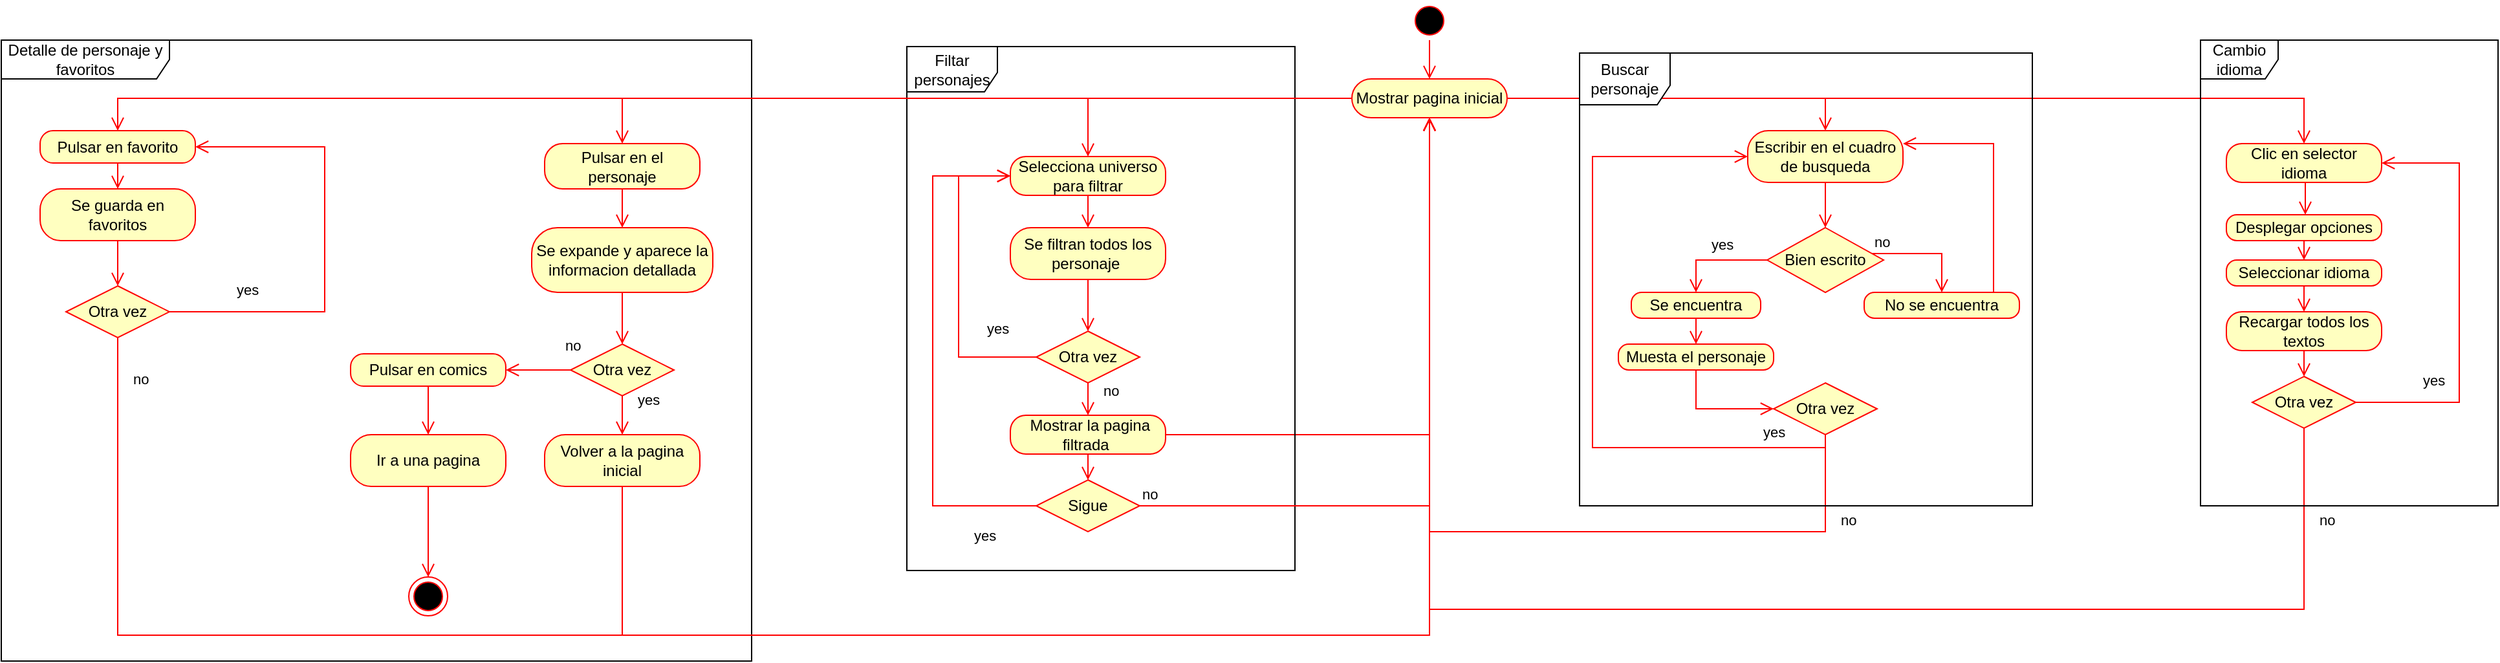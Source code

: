 <mxfile version="26.2.3">
  <diagram id="_k8HdVeGjoaW4lcsoeBy" name="Página-1">
    <mxGraphModel dx="2233" dy="1722" grid="1" gridSize="10" guides="1" tooltips="1" connect="1" arrows="1" fold="1" page="1" pageScale="1" pageWidth="827" pageHeight="1169" math="0" shadow="0">
      <root>
        <mxCell id="0" />
        <mxCell id="1" parent="0" />
        <mxCell id="YumCOL-C7TULn1oq75Tp-16" value="" style="ellipse;html=1;shape=startState;fillColor=#000000;strokeColor=#ff0000;" parent="1" vertex="1">
          <mxGeometry x="399" y="-230" width="30" height="30" as="geometry" />
        </mxCell>
        <mxCell id="YumCOL-C7TULn1oq75Tp-17" value="" style="edgeStyle=orthogonalEdgeStyle;html=1;verticalAlign=bottom;endArrow=open;endSize=8;strokeColor=#ff0000;rounded=0;" parent="1" source="YumCOL-C7TULn1oq75Tp-16" target="YumCOL-C7TULn1oq75Tp-21" edge="1">
          <mxGeometry relative="1" as="geometry">
            <mxPoint x="414.0" y="-140" as="targetPoint" />
          </mxGeometry>
        </mxCell>
        <mxCell id="YumCOL-C7TULn1oq75Tp-21" value="Mostrar pagina inicial" style="rounded=1;whiteSpace=wrap;html=1;arcSize=50;fontColor=#000000;fillColor=#ffffc0;strokeColor=#ff0000;" parent="1" vertex="1">
          <mxGeometry x="354" y="-170" width="120" height="30" as="geometry" />
        </mxCell>
        <mxCell id="YumCOL-C7TULn1oq75Tp-22" value="" style="edgeStyle=orthogonalEdgeStyle;html=1;verticalAlign=bottom;endArrow=open;endSize=8;strokeColor=#ff0000;rounded=0;" parent="1" source="YumCOL-C7TULn1oq75Tp-21" target="D-d8iR-5o8ocIs88Af24-23" edge="1">
          <mxGeometry relative="1" as="geometry">
            <mxPoint x="660" y="-160" as="targetPoint" />
          </mxGeometry>
        </mxCell>
        <mxCell id="YumCOL-C7TULn1oq75Tp-25" value="" style="ellipse;html=1;shape=endState;fillColor=#000000;strokeColor=#ff0000;" parent="1" vertex="1">
          <mxGeometry x="-375" y="215" width="30" height="30" as="geometry" />
        </mxCell>
        <mxCell id="D-d8iR-5o8ocIs88Af24-1" value="Otra vez" style="rhombus;whiteSpace=wrap;html=1;fontColor=#000000;fillColor=#ffffc0;strokeColor=#ff0000;" parent="1" vertex="1">
          <mxGeometry x="1050" y="60" width="80" height="40" as="geometry" />
        </mxCell>
        <mxCell id="D-d8iR-5o8ocIs88Af24-2" value="no" style="edgeStyle=orthogonalEdgeStyle;html=1;align=left;verticalAlign=bottom;endArrow=open;endSize=8;strokeColor=#ff0000;rounded=0;" parent="1" source="D-d8iR-5o8ocIs88Af24-1" target="YumCOL-C7TULn1oq75Tp-21" edge="1">
          <mxGeometry x="-0.866" y="10" relative="1" as="geometry">
            <mxPoint x="1090" y="180" as="targetPoint" />
            <Array as="points">
              <mxPoint x="1090" y="240" />
              <mxPoint x="414" y="240" />
            </Array>
            <mxPoint as="offset" />
          </mxGeometry>
        </mxCell>
        <mxCell id="D-d8iR-5o8ocIs88Af24-3" value="yes" style="edgeStyle=orthogonalEdgeStyle;html=1;align=left;verticalAlign=top;endArrow=open;endSize=8;strokeColor=#ff0000;rounded=0;" parent="1" source="D-d8iR-5o8ocIs88Af24-1" target="D-d8iR-5o8ocIs88Af24-23" edge="1">
          <mxGeometry x="-0.323" y="30" relative="1" as="geometry">
            <mxPoint x="1170" y="90" as="targetPoint" />
            <Array as="points">
              <mxPoint x="1210" y="80" />
              <mxPoint x="1210" y="-105" />
            </Array>
            <mxPoint as="offset" />
          </mxGeometry>
        </mxCell>
        <mxCell id="D-d8iR-5o8ocIs88Af24-16" value="Bien escrito" style="rhombus;whiteSpace=wrap;html=1;fontColor=#000000;fillColor=#ffffc0;strokeColor=#ff0000;" parent="1" vertex="1">
          <mxGeometry x="675" y="-55" width="90" height="50" as="geometry" />
        </mxCell>
        <mxCell id="D-d8iR-5o8ocIs88Af24-17" value="no" style="edgeStyle=orthogonalEdgeStyle;html=1;align=left;verticalAlign=bottom;endArrow=open;endSize=8;strokeColor=#ff0000;rounded=0;" parent="1" source="D-d8iR-5o8ocIs88Af24-16" target="D-d8iR-5o8ocIs88Af24-35" edge="1">
          <mxGeometry x="-1" relative="1" as="geometry">
            <mxPoint x="800.12" y="5" as="targetPoint" />
            <mxPoint x="780.002" y="-104.941" as="sourcePoint" />
            <Array as="points">
              <mxPoint x="810" y="-35" />
            </Array>
          </mxGeometry>
        </mxCell>
        <mxCell id="D-d8iR-5o8ocIs88Af24-18" value="yes" style="edgeStyle=orthogonalEdgeStyle;html=1;align=left;verticalAlign=top;endArrow=open;endSize=8;strokeColor=#ff0000;rounded=0;" parent="1" source="D-d8iR-5o8ocIs88Af24-16" target="D-d8iR-5o8ocIs88Af24-38" edge="1">
          <mxGeometry x="0.126" y="-25" relative="1" as="geometry">
            <mxPoint x="660" y="5" as="targetPoint" />
            <Array as="points">
              <mxPoint x="620" y="-30" />
            </Array>
            <mxPoint as="offset" />
          </mxGeometry>
        </mxCell>
        <mxCell id="D-d8iR-5o8ocIs88Af24-19" value="" style="edgeStyle=orthogonalEdgeStyle;html=1;verticalAlign=bottom;endArrow=open;endSize=8;strokeColor=#ff0000;rounded=0;" parent="1" source="YumCOL-C7TULn1oq75Tp-21" target="D-d8iR-5o8ocIs88Af24-48" edge="1">
          <mxGeometry relative="1" as="geometry">
            <mxPoint x="150" y="-80" as="targetPoint" />
            <mxPoint x="484" y="-145" as="sourcePoint" />
          </mxGeometry>
        </mxCell>
        <mxCell id="D-d8iR-5o8ocIs88Af24-20" value="" style="edgeStyle=orthogonalEdgeStyle;html=1;verticalAlign=bottom;endArrow=open;endSize=8;strokeColor=#ff0000;rounded=0;" parent="1" source="YumCOL-C7TULn1oq75Tp-21" target="D-d8iR-5o8ocIs88Af24-58" edge="1">
          <mxGeometry relative="1" as="geometry">
            <mxPoint x="-329.957" y="-74.978" as="targetPoint" />
            <mxPoint x="494" y="-135" as="sourcePoint" />
          </mxGeometry>
        </mxCell>
        <mxCell id="D-d8iR-5o8ocIs88Af24-21" value="" style="edgeStyle=orthogonalEdgeStyle;html=1;verticalAlign=bottom;endArrow=open;endSize=8;strokeColor=#ff0000;rounded=0;" parent="1" source="YumCOL-C7TULn1oq75Tp-21" target="D-d8iR-5o8ocIs88Af24-33" edge="1">
          <mxGeometry relative="1" as="geometry">
            <mxPoint x="530" y="-100" as="targetPoint" />
            <mxPoint x="364" y="-145" as="sourcePoint" />
          </mxGeometry>
        </mxCell>
        <mxCell id="D-d8iR-5o8ocIs88Af24-23" value="Clic en selector idioma" style="rounded=1;whiteSpace=wrap;html=1;arcSize=40;fontColor=#000000;fillColor=#ffffc0;strokeColor=#ff0000;" parent="1" vertex="1">
          <mxGeometry x="1030" y="-120" width="120" height="30" as="geometry" />
        </mxCell>
        <mxCell id="D-d8iR-5o8ocIs88Af24-24" value="" style="edgeStyle=orthogonalEdgeStyle;html=1;verticalAlign=bottom;endArrow=open;endSize=8;strokeColor=#ff0000;rounded=0;" parent="1" target="D-d8iR-5o8ocIs88Af24-25" edge="1">
          <mxGeometry relative="1" as="geometry">
            <mxPoint x="1091.029" y="-65" as="targetPoint" />
            <Array as="points">
              <mxPoint x="1091" y="-90" />
            </Array>
            <mxPoint x="1090" y="-90" as="sourcePoint" />
          </mxGeometry>
        </mxCell>
        <mxCell id="D-d8iR-5o8ocIs88Af24-25" value="Desplegar opciones" style="rounded=1;whiteSpace=wrap;html=1;arcSize=40;fontColor=#000000;fillColor=#ffffc0;strokeColor=#ff0000;" parent="1" vertex="1">
          <mxGeometry x="1030" y="-65" width="120" height="20" as="geometry" />
        </mxCell>
        <mxCell id="D-d8iR-5o8ocIs88Af24-26" value="" style="edgeStyle=orthogonalEdgeStyle;html=1;verticalAlign=bottom;endArrow=open;endSize=8;strokeColor=#ff0000;rounded=0;" parent="1" source="D-d8iR-5o8ocIs88Af24-25" target="D-d8iR-5o8ocIs88Af24-27" edge="1">
          <mxGeometry relative="1" as="geometry">
            <mxPoint x="1090" y="-20" as="targetPoint" />
            <Array as="points">
              <mxPoint x="1090" y="-30" />
              <mxPoint x="1090" y="-30" />
            </Array>
          </mxGeometry>
        </mxCell>
        <mxCell id="D-d8iR-5o8ocIs88Af24-27" value="Seleccionar idioma" style="rounded=1;whiteSpace=wrap;html=1;arcSize=40;fontColor=#000000;fillColor=#ffffc0;strokeColor=#ff0000;" parent="1" vertex="1">
          <mxGeometry x="1030" y="-30" width="120" height="20" as="geometry" />
        </mxCell>
        <mxCell id="D-d8iR-5o8ocIs88Af24-28" value="" style="edgeStyle=orthogonalEdgeStyle;html=1;verticalAlign=bottom;endArrow=open;endSize=8;strokeColor=#ff0000;rounded=0;" parent="1" source="D-d8iR-5o8ocIs88Af24-27" target="D-d8iR-5o8ocIs88Af24-29" edge="1">
          <mxGeometry relative="1" as="geometry">
            <mxPoint x="1090" y="30" as="targetPoint" />
          </mxGeometry>
        </mxCell>
        <mxCell id="D-d8iR-5o8ocIs88Af24-29" value="Recargar todos los textos" style="rounded=1;whiteSpace=wrap;html=1;arcSize=40;fontColor=#000000;fillColor=#ffffc0;strokeColor=#ff0000;" parent="1" vertex="1">
          <mxGeometry x="1030" y="10" width="120" height="30" as="geometry" />
        </mxCell>
        <mxCell id="D-d8iR-5o8ocIs88Af24-30" value="" style="edgeStyle=orthogonalEdgeStyle;html=1;verticalAlign=bottom;endArrow=open;endSize=8;strokeColor=#ff0000;rounded=0;" parent="1" source="D-d8iR-5o8ocIs88Af24-29" target="D-d8iR-5o8ocIs88Af24-1" edge="1">
          <mxGeometry relative="1" as="geometry">
            <mxPoint x="1090" y="110" as="targetPoint" />
          </mxGeometry>
        </mxCell>
        <mxCell id="D-d8iR-5o8ocIs88Af24-32" value="Cambio idioma" style="shape=umlFrame;whiteSpace=wrap;html=1;pointerEvents=0;" parent="1" vertex="1">
          <mxGeometry x="1010" y="-200" width="230" height="360" as="geometry" />
        </mxCell>
        <mxCell id="D-d8iR-5o8ocIs88Af24-33" value="Escribir en el cuadro de busqueda" style="rounded=1;whiteSpace=wrap;html=1;arcSize=40;fontColor=#000000;fillColor=#ffffc0;strokeColor=#ff0000;" parent="1" vertex="1">
          <mxGeometry x="660" y="-130" width="120" height="40" as="geometry" />
        </mxCell>
        <mxCell id="D-d8iR-5o8ocIs88Af24-34" value="" style="edgeStyle=orthogonalEdgeStyle;html=1;verticalAlign=bottom;endArrow=open;endSize=8;strokeColor=#ff0000;rounded=0;" parent="1" source="D-d8iR-5o8ocIs88Af24-33" target="D-d8iR-5o8ocIs88Af24-16" edge="1">
          <mxGeometry relative="1" as="geometry">
            <mxPoint x="720" y="-55" as="targetPoint" />
          </mxGeometry>
        </mxCell>
        <mxCell id="D-d8iR-5o8ocIs88Af24-37" style="edgeStyle=orthogonalEdgeStyle;rounded=0;orthogonalLoop=1;jettySize=auto;html=1;exitX=0.5;exitY=1;exitDx=0;exitDy=0;" parent="1" source="D-d8iR-5o8ocIs88Af24-35" edge="1">
          <mxGeometry relative="1" as="geometry">
            <mxPoint x="809.588" y="5" as="targetPoint" />
          </mxGeometry>
        </mxCell>
        <mxCell id="D-d8iR-5o8ocIs88Af24-35" value="No se encuentra" style="rounded=1;whiteSpace=wrap;html=1;arcSize=40;fontColor=#000000;fillColor=#ffffc0;strokeColor=#ff0000;" parent="1" vertex="1">
          <mxGeometry x="750" y="-5" width="120" height="20" as="geometry" />
        </mxCell>
        <mxCell id="D-d8iR-5o8ocIs88Af24-36" value="" style="edgeStyle=orthogonalEdgeStyle;html=1;verticalAlign=bottom;endArrow=open;endSize=8;strokeColor=#ff0000;rounded=0;" parent="1" source="D-d8iR-5o8ocIs88Af24-35" target="D-d8iR-5o8ocIs88Af24-33" edge="1">
          <mxGeometry relative="1" as="geometry">
            <mxPoint x="790" y="-90" as="targetPoint" />
            <Array as="points">
              <mxPoint x="850" y="-120" />
            </Array>
          </mxGeometry>
        </mxCell>
        <mxCell id="D-d8iR-5o8ocIs88Af24-38" value="Se encuentra" style="rounded=1;whiteSpace=wrap;html=1;arcSize=40;fontColor=#000000;fillColor=#ffffc0;strokeColor=#ff0000;" parent="1" vertex="1">
          <mxGeometry x="570" y="-5" width="100" height="20" as="geometry" />
        </mxCell>
        <mxCell id="D-d8iR-5o8ocIs88Af24-39" value="" style="edgeStyle=orthogonalEdgeStyle;html=1;verticalAlign=bottom;endArrow=open;endSize=8;strokeColor=#ff0000;rounded=0;" parent="1" source="D-d8iR-5o8ocIs88Af24-38" target="D-d8iR-5o8ocIs88Af24-41" edge="1">
          <mxGeometry relative="1" as="geometry">
            <mxPoint x="620" y="45" as="targetPoint" />
          </mxGeometry>
        </mxCell>
        <mxCell id="D-d8iR-5o8ocIs88Af24-41" value="Muesta el personaje" style="rounded=1;whiteSpace=wrap;html=1;arcSize=40;fontColor=#000000;fillColor=#ffffc0;strokeColor=#ff0000;" parent="1" vertex="1">
          <mxGeometry x="560" y="35" width="120" height="20" as="geometry" />
        </mxCell>
        <mxCell id="D-d8iR-5o8ocIs88Af24-42" value="" style="edgeStyle=orthogonalEdgeStyle;html=1;verticalAlign=bottom;endArrow=open;endSize=8;strokeColor=#ff0000;rounded=0;" parent="1" source="D-d8iR-5o8ocIs88Af24-41" target="D-d8iR-5o8ocIs88Af24-43" edge="1">
          <mxGeometry relative="1" as="geometry">
            <mxPoint x="620" y="85" as="targetPoint" />
            <Array as="points">
              <mxPoint x="620" y="85" />
            </Array>
          </mxGeometry>
        </mxCell>
        <mxCell id="D-d8iR-5o8ocIs88Af24-43" value="Otra vez" style="rhombus;whiteSpace=wrap;html=1;fontColor=#000000;fillColor=#ffffc0;strokeColor=#ff0000;" parent="1" vertex="1">
          <mxGeometry x="680" y="65" width="80" height="40" as="geometry" />
        </mxCell>
        <mxCell id="D-d8iR-5o8ocIs88Af24-44" value="no" style="edgeStyle=orthogonalEdgeStyle;html=1;align=left;verticalAlign=bottom;endArrow=open;endSize=8;strokeColor=#ff0000;rounded=0;" parent="1" source="D-d8iR-5o8ocIs88Af24-43" target="YumCOL-C7TULn1oq75Tp-21" edge="1">
          <mxGeometry x="-0.786" y="10" relative="1" as="geometry">
            <mxPoint x="720" y="155" as="targetPoint" />
            <Array as="points">
              <mxPoint x="720" y="180" />
              <mxPoint x="414" y="180" />
            </Array>
            <mxPoint x="10" y="-10" as="offset" />
          </mxGeometry>
        </mxCell>
        <mxCell id="D-d8iR-5o8ocIs88Af24-45" value="yes" style="edgeStyle=orthogonalEdgeStyle;html=1;align=left;verticalAlign=top;endArrow=open;endSize=8;strokeColor=#ff0000;rounded=0;" parent="1" source="D-d8iR-5o8ocIs88Af24-43" target="D-d8iR-5o8ocIs88Af24-33" edge="1">
          <mxGeometry x="-0.776" y="-25" relative="1" as="geometry">
            <mxPoint x="720" y="165" as="targetPoint" />
            <Array as="points">
              <mxPoint x="720" y="115" />
              <mxPoint x="540" y="115" />
              <mxPoint x="540" y="-110" />
            </Array>
            <mxPoint as="offset" />
          </mxGeometry>
        </mxCell>
        <mxCell id="D-d8iR-5o8ocIs88Af24-46" value="Buscar personaje" style="shape=umlFrame;whiteSpace=wrap;html=1;pointerEvents=0;width=70;height=40;" parent="1" vertex="1">
          <mxGeometry x="530" y="-190" width="350" height="350" as="geometry" />
        </mxCell>
        <mxCell id="D-d8iR-5o8ocIs88Af24-48" value="Selecciona universo para filtrar" style="rounded=1;whiteSpace=wrap;html=1;arcSize=40;fontColor=#000000;fillColor=#ffffc0;strokeColor=#ff0000;" parent="1" vertex="1">
          <mxGeometry x="90" y="-110" width="120" height="30" as="geometry" />
        </mxCell>
        <mxCell id="D-d8iR-5o8ocIs88Af24-49" value="" style="edgeStyle=orthogonalEdgeStyle;html=1;verticalAlign=bottom;endArrow=open;endSize=8;strokeColor=#ff0000;rounded=0;" parent="1" source="D-d8iR-5o8ocIs88Af24-48" target="D-d8iR-5o8ocIs88Af24-50" edge="1">
          <mxGeometry relative="1" as="geometry">
            <mxPoint x="150" y="-40" as="targetPoint" />
          </mxGeometry>
        </mxCell>
        <mxCell id="D-d8iR-5o8ocIs88Af24-50" value="Se filtran todos los personaje&amp;nbsp;" style="rounded=1;whiteSpace=wrap;html=1;arcSize=40;fontColor=#000000;fillColor=#ffffc0;strokeColor=#ff0000;" parent="1" vertex="1">
          <mxGeometry x="90" y="-55" width="120" height="40" as="geometry" />
        </mxCell>
        <mxCell id="D-d8iR-5o8ocIs88Af24-51" value="" style="edgeStyle=orthogonalEdgeStyle;html=1;verticalAlign=bottom;endArrow=open;endSize=8;strokeColor=#ff0000;rounded=0;" parent="1" source="D-d8iR-5o8ocIs88Af24-50" target="D-d8iR-5o8ocIs88Af24-52" edge="1">
          <mxGeometry relative="1" as="geometry">
            <mxPoint x="90" y="90" as="targetPoint" />
            <Array as="points">
              <mxPoint x="150" y="20" />
              <mxPoint x="150" y="20" />
            </Array>
          </mxGeometry>
        </mxCell>
        <mxCell id="D-d8iR-5o8ocIs88Af24-52" value="Otra vez" style="rhombus;whiteSpace=wrap;html=1;fontColor=#000000;fillColor=#ffffc0;strokeColor=#ff0000;" parent="1" vertex="1">
          <mxGeometry x="110" y="25" width="80" height="40" as="geometry" />
        </mxCell>
        <mxCell id="D-d8iR-5o8ocIs88Af24-53" value="no" style="edgeStyle=orthogonalEdgeStyle;html=1;align=left;verticalAlign=bottom;endArrow=open;endSize=8;strokeColor=#ff0000;rounded=0;" parent="1" source="D-d8iR-5o8ocIs88Af24-52" target="D-d8iR-5o8ocIs88Af24-55" edge="1">
          <mxGeometry x="0.2" y="10" relative="1" as="geometry">
            <mxPoint x="150" y="110" as="targetPoint" />
            <mxPoint as="offset" />
          </mxGeometry>
        </mxCell>
        <mxCell id="D-d8iR-5o8ocIs88Af24-54" value="yes" style="edgeStyle=orthogonalEdgeStyle;html=1;align=left;verticalAlign=top;endArrow=open;endSize=8;strokeColor=#ff0000;rounded=0;" parent="1" source="D-d8iR-5o8ocIs88Af24-52" target="D-d8iR-5o8ocIs88Af24-48" edge="1">
          <mxGeometry x="-0.208" y="-20" relative="1" as="geometry">
            <mxPoint x="150" y="120" as="targetPoint" />
            <Array as="points">
              <mxPoint x="50" y="45" />
              <mxPoint x="50" y="-95" />
            </Array>
            <mxPoint as="offset" />
          </mxGeometry>
        </mxCell>
        <mxCell id="D-d8iR-5o8ocIs88Af24-55" value="&amp;nbsp;Mostrar la pagina filtrada&amp;nbsp;" style="rounded=1;whiteSpace=wrap;html=1;arcSize=40;fontColor=#000000;fillColor=#ffffc0;strokeColor=#ff0000;" parent="1" vertex="1">
          <mxGeometry x="90" y="90" width="120" height="30" as="geometry" />
        </mxCell>
        <mxCell id="D-d8iR-5o8ocIs88Af24-56" value="" style="edgeStyle=orthogonalEdgeStyle;html=1;verticalAlign=bottom;endArrow=open;endSize=8;strokeColor=#ff0000;rounded=0;" parent="1" source="D-d8iR-5o8ocIs88Af24-55" target="YumCOL-C7TULn1oq75Tp-21" edge="1">
          <mxGeometry relative="1" as="geometry">
            <mxPoint x="150" y="205" as="targetPoint" />
          </mxGeometry>
        </mxCell>
        <mxCell id="D-d8iR-5o8ocIs88Af24-57" value="Filtar personajes" style="shape=umlFrame;whiteSpace=wrap;html=1;pointerEvents=0;width=70;height=35;" parent="1" vertex="1">
          <mxGeometry x="10" y="-195" width="300" height="405" as="geometry" />
        </mxCell>
        <mxCell id="D-d8iR-5o8ocIs88Af24-58" value="Pulsar en el personaje" style="rounded=1;whiteSpace=wrap;html=1;arcSize=40;fontColor=#000000;fillColor=#ffffc0;strokeColor=#ff0000;" parent="1" vertex="1">
          <mxGeometry x="-270" y="-120" width="120" height="35" as="geometry" />
        </mxCell>
        <mxCell id="D-d8iR-5o8ocIs88Af24-59" value="" style="edgeStyle=orthogonalEdgeStyle;html=1;verticalAlign=bottom;endArrow=open;endSize=8;strokeColor=#ff0000;rounded=0;" parent="1" source="D-d8iR-5o8ocIs88Af24-58" target="D-d8iR-5o8ocIs88Af24-60" edge="1">
          <mxGeometry relative="1" as="geometry">
            <mxPoint x="-210" y="-45" as="targetPoint" />
          </mxGeometry>
        </mxCell>
        <mxCell id="D-d8iR-5o8ocIs88Af24-60" value="Se expande y aparece la informacion detallada" style="rounded=1;whiteSpace=wrap;html=1;arcSize=40;fontColor=#000000;fillColor=#ffffc0;strokeColor=#ff0000;" parent="1" vertex="1">
          <mxGeometry x="-280" y="-55" width="140" height="50" as="geometry" />
        </mxCell>
        <mxCell id="D-d8iR-5o8ocIs88Af24-61" value="" style="edgeStyle=orthogonalEdgeStyle;html=1;verticalAlign=bottom;endArrow=open;endSize=8;strokeColor=#ff0000;rounded=0;" parent="1" source="D-d8iR-5o8ocIs88Af24-60" target="D-d8iR-5o8ocIs88Af24-62" edge="1">
          <mxGeometry relative="1" as="geometry">
            <mxPoint x="-210" y="55" as="targetPoint" />
          </mxGeometry>
        </mxCell>
        <mxCell id="D-d8iR-5o8ocIs88Af24-62" value="Otra vez" style="rhombus;whiteSpace=wrap;html=1;fontColor=#000000;fillColor=#ffffc0;strokeColor=#ff0000;" parent="1" vertex="1">
          <mxGeometry x="-250" y="35" width="80" height="40" as="geometry" />
        </mxCell>
        <mxCell id="D-d8iR-5o8ocIs88Af24-63" value="no" style="edgeStyle=orthogonalEdgeStyle;html=1;align=left;verticalAlign=bottom;endArrow=open;endSize=8;strokeColor=#ff0000;rounded=0;" parent="1" source="D-d8iR-5o8ocIs88Af24-62" target="D-d8iR-5o8ocIs88Af24-67" edge="1">
          <mxGeometry x="-0.764" y="-10" relative="1" as="geometry">
            <mxPoint x="-380" y="95" as="targetPoint" />
            <mxPoint as="offset" />
          </mxGeometry>
        </mxCell>
        <mxCell id="D-d8iR-5o8ocIs88Af24-64" value="yes" style="edgeStyle=orthogonalEdgeStyle;html=1;align=left;verticalAlign=top;endArrow=open;endSize=8;strokeColor=#ff0000;rounded=0;" parent="1" source="D-d8iR-5o8ocIs88Af24-62" target="D-d8iR-5o8ocIs88Af24-65" edge="1">
          <mxGeometry x="-1" y="14" relative="1" as="geometry">
            <mxPoint x="-210" y="117" as="targetPoint" />
            <mxPoint x="-4" y="-10" as="offset" />
          </mxGeometry>
        </mxCell>
        <mxCell id="D-d8iR-5o8ocIs88Af24-65" value="Volver a la pagina inicial" style="rounded=1;whiteSpace=wrap;html=1;arcSize=40;fontColor=#000000;fillColor=#ffffc0;strokeColor=#ff0000;" parent="1" vertex="1">
          <mxGeometry x="-270" y="105" width="120" height="40" as="geometry" />
        </mxCell>
        <mxCell id="D-d8iR-5o8ocIs88Af24-66" value="" style="edgeStyle=orthogonalEdgeStyle;html=1;verticalAlign=bottom;endArrow=open;endSize=8;strokeColor=#ff0000;rounded=0;" parent="1" source="D-d8iR-5o8ocIs88Af24-65" target="YumCOL-C7TULn1oq75Tp-21" edge="1">
          <mxGeometry relative="1" as="geometry">
            <mxPoint x="-330" y="210" as="targetPoint" />
            <Array as="points">
              <mxPoint x="-210" y="260" />
              <mxPoint x="414" y="260" />
            </Array>
          </mxGeometry>
        </mxCell>
        <mxCell id="D-d8iR-5o8ocIs88Af24-67" value="Pulsar en comics" style="rounded=1;whiteSpace=wrap;html=1;arcSize=40;fontColor=#000000;fillColor=#ffffc0;strokeColor=#ff0000;" parent="1" vertex="1">
          <mxGeometry x="-420" y="42.5" width="120" height="25" as="geometry" />
        </mxCell>
        <mxCell id="D-d8iR-5o8ocIs88Af24-68" value="" style="edgeStyle=orthogonalEdgeStyle;html=1;verticalAlign=bottom;endArrow=open;endSize=8;strokeColor=#ff0000;rounded=0;" parent="1" source="D-d8iR-5o8ocIs88Af24-67" target="D-d8iR-5o8ocIs88Af24-69" edge="1">
          <mxGeometry relative="1" as="geometry">
            <mxPoint x="-360" y="125" as="targetPoint" />
            <Array as="points" />
          </mxGeometry>
        </mxCell>
        <mxCell id="D-d8iR-5o8ocIs88Af24-69" value="Ir a una pagina" style="rounded=1;whiteSpace=wrap;html=1;arcSize=40;fontColor=#000000;fillColor=#ffffc0;strokeColor=#ff0000;" parent="1" vertex="1">
          <mxGeometry x="-420" y="105" width="120" height="40" as="geometry" />
        </mxCell>
        <mxCell id="D-d8iR-5o8ocIs88Af24-70" value="" style="edgeStyle=orthogonalEdgeStyle;html=1;verticalAlign=bottom;endArrow=open;endSize=8;strokeColor=#ff0000;rounded=0;" parent="1" source="D-d8iR-5o8ocIs88Af24-69" target="YumCOL-C7TULn1oq75Tp-25" edge="1">
          <mxGeometry relative="1" as="geometry">
            <mxPoint x="-360" y="185" as="targetPoint" />
          </mxGeometry>
        </mxCell>
        <mxCell id="D-d8iR-5o8ocIs88Af24-72" value="Detalle de personaje y favoritos" style="shape=umlFrame;whiteSpace=wrap;html=1;pointerEvents=0;width=130;height=30;" parent="1" vertex="1">
          <mxGeometry x="-690" y="-200" width="580" height="480" as="geometry" />
        </mxCell>
        <mxCell id="hnUUF3U-iDuPoO4mx8um-9" value="Sigue" style="rhombus;whiteSpace=wrap;html=1;fontColor=#000000;fillColor=#ffffc0;strokeColor=#ff0000;" parent="1" vertex="1">
          <mxGeometry x="110" y="140" width="80" height="40" as="geometry" />
        </mxCell>
        <mxCell id="hnUUF3U-iDuPoO4mx8um-10" value="no" style="edgeStyle=orthogonalEdgeStyle;html=1;align=left;verticalAlign=bottom;endArrow=open;endSize=8;strokeColor=#ff0000;rounded=0;" parent="1" source="hnUUF3U-iDuPoO4mx8um-9" target="YumCOL-C7TULn1oq75Tp-21" edge="1">
          <mxGeometry x="-1" relative="1" as="geometry">
            <mxPoint x="290" y="160" as="targetPoint" />
          </mxGeometry>
        </mxCell>
        <mxCell id="hnUUF3U-iDuPoO4mx8um-11" value="yes" style="edgeStyle=orthogonalEdgeStyle;html=1;align=left;verticalAlign=top;endArrow=open;endSize=8;strokeColor=#ff0000;rounded=0;" parent="1" source="hnUUF3U-iDuPoO4mx8um-9" target="D-d8iR-5o8ocIs88Af24-48" edge="1">
          <mxGeometry x="-0.747" y="10" relative="1" as="geometry">
            <mxPoint x="150" y="240" as="targetPoint" />
            <Array as="points">
              <mxPoint x="30" y="160" />
              <mxPoint x="30" y="-95" />
            </Array>
            <mxPoint as="offset" />
          </mxGeometry>
        </mxCell>
        <mxCell id="hnUUF3U-iDuPoO4mx8um-16" value="" style="edgeStyle=orthogonalEdgeStyle;html=1;verticalAlign=bottom;endArrow=open;endSize=8;strokeColor=#ff0000;rounded=0;" parent="1" source="D-d8iR-5o8ocIs88Af24-55" target="hnUUF3U-iDuPoO4mx8um-9" edge="1">
          <mxGeometry relative="1" as="geometry">
            <mxPoint x="160" y="35" as="targetPoint" />
            <Array as="points" />
            <mxPoint x="160" y="-5" as="sourcePoint" />
          </mxGeometry>
        </mxCell>
        <mxCell id="hnUUF3U-iDuPoO4mx8um-17" value="Pulsar en favorito" style="rounded=1;whiteSpace=wrap;html=1;arcSize=40;fontColor=#000000;fillColor=#ffffc0;strokeColor=#ff0000;" parent="1" vertex="1">
          <mxGeometry x="-660" y="-130" width="120" height="25" as="geometry" />
        </mxCell>
        <mxCell id="hnUUF3U-iDuPoO4mx8um-18" value="" style="edgeStyle=orthogonalEdgeStyle;html=1;verticalAlign=bottom;endArrow=open;endSize=8;strokeColor=#ff0000;rounded=0;" parent="1" source="hnUUF3U-iDuPoO4mx8um-17" target="hnUUF3U-iDuPoO4mx8um-20" edge="1">
          <mxGeometry relative="1" as="geometry">
            <mxPoint x="-550" y="-75" as="targetPoint" />
          </mxGeometry>
        </mxCell>
        <mxCell id="hnUUF3U-iDuPoO4mx8um-19" value="" style="edgeStyle=orthogonalEdgeStyle;html=1;verticalAlign=bottom;endArrow=open;endSize=8;strokeColor=#ff0000;rounded=0;" parent="1" source="YumCOL-C7TULn1oq75Tp-21" target="hnUUF3U-iDuPoO4mx8um-17" edge="1">
          <mxGeometry relative="1" as="geometry">
            <mxPoint x="-240" y="-40" as="targetPoint" />
            <mxPoint x="-240" y="-70" as="sourcePoint" />
          </mxGeometry>
        </mxCell>
        <mxCell id="hnUUF3U-iDuPoO4mx8um-20" value="Se guarda en favoritos" style="rounded=1;whiteSpace=wrap;html=1;arcSize=40;fontColor=#000000;fillColor=#ffffc0;strokeColor=#ff0000;" parent="1" vertex="1">
          <mxGeometry x="-660" y="-85" width="120" height="40" as="geometry" />
        </mxCell>
        <mxCell id="hnUUF3U-iDuPoO4mx8um-21" value="" style="edgeStyle=orthogonalEdgeStyle;html=1;verticalAlign=bottom;endArrow=open;endSize=8;strokeColor=#ff0000;rounded=0;" parent="1" source="hnUUF3U-iDuPoO4mx8um-20" target="hnUUF3U-iDuPoO4mx8um-25" edge="1">
          <mxGeometry relative="1" as="geometry">
            <mxPoint x="-600" y="-15" as="targetPoint" />
          </mxGeometry>
        </mxCell>
        <mxCell id="hnUUF3U-iDuPoO4mx8um-25" value="Otra vez" style="rhombus;whiteSpace=wrap;html=1;fontColor=#000000;fillColor=#ffffc0;strokeColor=#ff0000;" parent="1" vertex="1">
          <mxGeometry x="-640" y="-10" width="80" height="40" as="geometry" />
        </mxCell>
        <mxCell id="hnUUF3U-iDuPoO4mx8um-26" value="no" style="edgeStyle=orthogonalEdgeStyle;html=1;align=left;verticalAlign=bottom;endArrow=open;endSize=8;strokeColor=#ff0000;rounded=0;" parent="1" source="hnUUF3U-iDuPoO4mx8um-25" target="YumCOL-C7TULn1oq75Tp-21" edge="1">
          <mxGeometry x="-0.951" y="10" relative="1" as="geometry">
            <mxPoint x="-450" y="10" as="targetPoint" />
            <Array as="points">
              <mxPoint x="-600" y="260" />
              <mxPoint x="414" y="260" />
            </Array>
            <mxPoint as="offset" />
          </mxGeometry>
        </mxCell>
        <mxCell id="hnUUF3U-iDuPoO4mx8um-27" value="yes" style="edgeStyle=orthogonalEdgeStyle;html=1;align=left;verticalAlign=top;endArrow=open;endSize=8;strokeColor=#ff0000;rounded=0;" parent="1" source="hnUUF3U-iDuPoO4mx8um-25" target="hnUUF3U-iDuPoO4mx8um-17" edge="1">
          <mxGeometry x="-0.712" y="30" relative="1" as="geometry">
            <mxPoint x="-590" y="90" as="targetPoint" />
            <Array as="points">
              <mxPoint x="-440" y="10" />
              <mxPoint x="-440" y="-117.5" />
            </Array>
            <mxPoint as="offset" />
          </mxGeometry>
        </mxCell>
      </root>
    </mxGraphModel>
  </diagram>
</mxfile>
